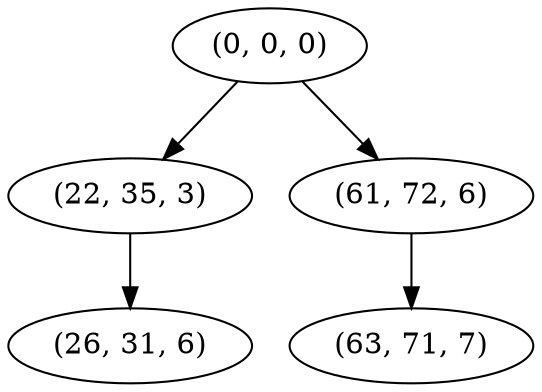 digraph tree {
    "(0, 0, 0)";
    "(22, 35, 3)";
    "(26, 31, 6)";
    "(61, 72, 6)";
    "(63, 71, 7)";
    "(0, 0, 0)" -> "(22, 35, 3)";
    "(0, 0, 0)" -> "(61, 72, 6)";
    "(22, 35, 3)" -> "(26, 31, 6)";
    "(61, 72, 6)" -> "(63, 71, 7)";
}

